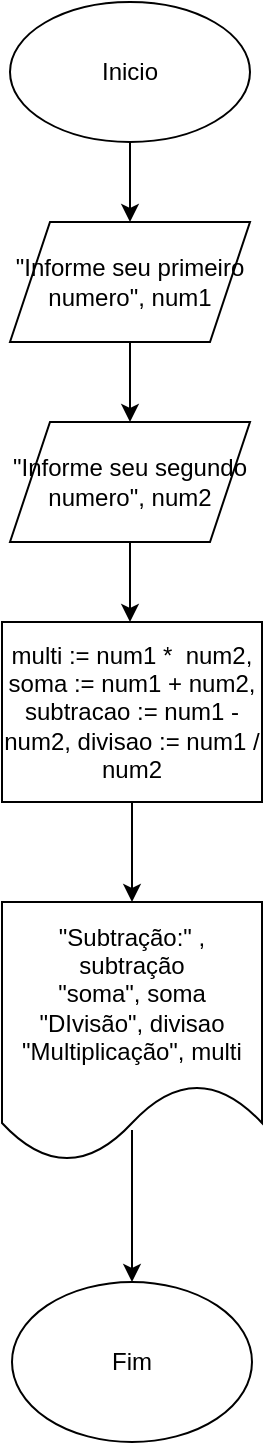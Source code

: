 <mxfile version="17.4.4" type="device"><diagram id="QJ8ysY0MfGj4ahs2cV4V" name="Page-1"><mxGraphModel dx="1497" dy="786" grid="1" gridSize="10" guides="1" tooltips="1" connect="1" arrows="1" fold="1" page="1" pageScale="1" pageWidth="827" pageHeight="1169" math="0" shadow="0"><root><mxCell id="0"/><mxCell id="1" parent="0"/><mxCell id="oCvJMOt-OpV1UfpxTU4L-3" style="edgeStyle=orthogonalEdgeStyle;rounded=0;orthogonalLoop=1;jettySize=auto;html=1;entryX=0.5;entryY=0;entryDx=0;entryDy=0;" edge="1" parent="1" source="oCvJMOt-OpV1UfpxTU4L-1" target="oCvJMOt-OpV1UfpxTU4L-2"><mxGeometry relative="1" as="geometry"/></mxCell><mxCell id="oCvJMOt-OpV1UfpxTU4L-1" value="Inicio" style="ellipse;whiteSpace=wrap;html=1;" vertex="1" parent="1"><mxGeometry x="354" y="10" width="120" height="70" as="geometry"/></mxCell><mxCell id="oCvJMOt-OpV1UfpxTU4L-5" style="edgeStyle=orthogonalEdgeStyle;rounded=0;orthogonalLoop=1;jettySize=auto;html=1;entryX=0.5;entryY=0;entryDx=0;entryDy=0;" edge="1" parent="1" source="oCvJMOt-OpV1UfpxTU4L-2" target="oCvJMOt-OpV1UfpxTU4L-4"><mxGeometry relative="1" as="geometry"/></mxCell><mxCell id="oCvJMOt-OpV1UfpxTU4L-2" value="&quot;Informe seu primeiro numero&quot;, num1" style="shape=parallelogram;perimeter=parallelogramPerimeter;whiteSpace=wrap;html=1;fixedSize=1;" vertex="1" parent="1"><mxGeometry x="354" y="120" width="120" height="60" as="geometry"/></mxCell><mxCell id="oCvJMOt-OpV1UfpxTU4L-6" style="edgeStyle=orthogonalEdgeStyle;rounded=0;orthogonalLoop=1;jettySize=auto;html=1;" edge="1" parent="1" source="oCvJMOt-OpV1UfpxTU4L-4"><mxGeometry relative="1" as="geometry"><mxPoint x="414" y="320" as="targetPoint"/></mxGeometry></mxCell><mxCell id="oCvJMOt-OpV1UfpxTU4L-4" value="&lt;span&gt;&quot;Informe seu segundo numero&quot;, num2&lt;/span&gt;" style="shape=parallelogram;perimeter=parallelogramPerimeter;whiteSpace=wrap;html=1;fixedSize=1;" vertex="1" parent="1"><mxGeometry x="354" y="220" width="120" height="60" as="geometry"/></mxCell><mxCell id="oCvJMOt-OpV1UfpxTU4L-9" style="edgeStyle=orthogonalEdgeStyle;rounded=0;orthogonalLoop=1;jettySize=auto;html=1;entryX=0.5;entryY=0;entryDx=0;entryDy=0;" edge="1" parent="1" source="oCvJMOt-OpV1UfpxTU4L-7" target="oCvJMOt-OpV1UfpxTU4L-8"><mxGeometry relative="1" as="geometry"/></mxCell><mxCell id="oCvJMOt-OpV1UfpxTU4L-7" value="multi := num1 *&amp;nbsp; num2, soma := num1 + num2, subtracao := num1 - num2, divisao := num1 / num2" style="rounded=0;whiteSpace=wrap;html=1;" vertex="1" parent="1"><mxGeometry x="350" y="320" width="130" height="90" as="geometry"/></mxCell><mxCell id="oCvJMOt-OpV1UfpxTU4L-11" style="edgeStyle=orthogonalEdgeStyle;rounded=0;orthogonalLoop=1;jettySize=auto;html=1;entryX=0.5;entryY=0;entryDx=0;entryDy=0;exitX=0.5;exitY=0.877;exitDx=0;exitDy=0;exitPerimeter=0;" edge="1" parent="1" source="oCvJMOt-OpV1UfpxTU4L-8" target="oCvJMOt-OpV1UfpxTU4L-10"><mxGeometry relative="1" as="geometry"/></mxCell><mxCell id="oCvJMOt-OpV1UfpxTU4L-8" value="&quot;Subtração:&quot; , subtração&lt;br&gt;&quot;soma&quot;, soma&lt;br&gt;&quot;DIvisão&quot;, divisao&lt;br&gt;&quot;Multiplicação&quot;, multi" style="shape=document;whiteSpace=wrap;html=1;boundedLbl=1;" vertex="1" parent="1"><mxGeometry x="350" y="460" width="130" height="130" as="geometry"/></mxCell><mxCell id="oCvJMOt-OpV1UfpxTU4L-10" value="Fim" style="ellipse;whiteSpace=wrap;html=1;" vertex="1" parent="1"><mxGeometry x="355" y="650" width="120" height="80" as="geometry"/></mxCell></root></mxGraphModel></diagram></mxfile>